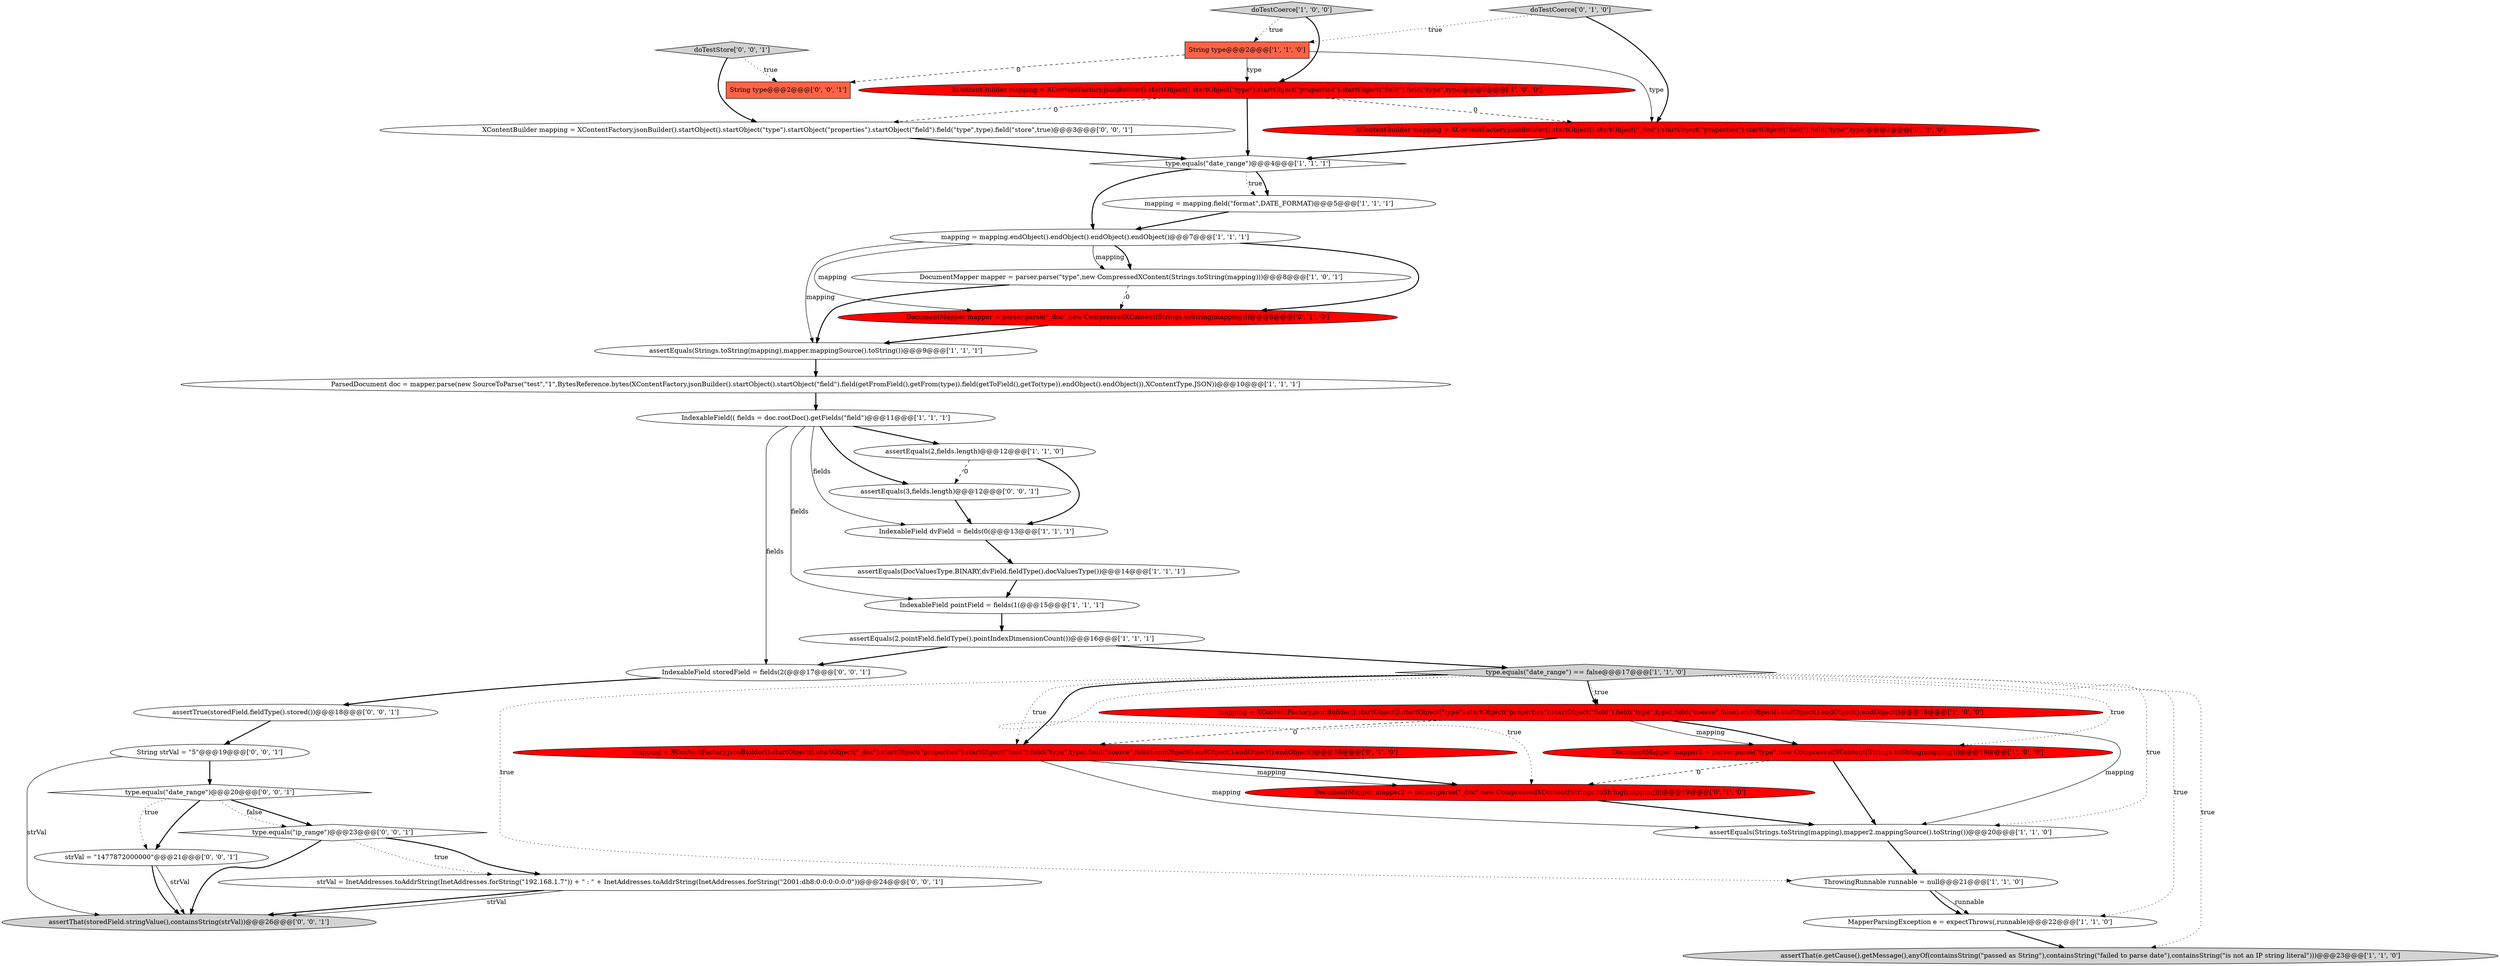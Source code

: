 digraph {
3 [style = filled, label = "doTestCoerce['1', '0', '0']", fillcolor = lightgray, shape = diamond image = "AAA0AAABBB1BBB"];
4 [style = filled, label = "XContentBuilder mapping = XContentFactory.jsonBuilder().startObject().startObject(\"type\").startObject(\"properties\").startObject(\"field\").field(\"type\",type)@@@3@@@['1', '0', '0']", fillcolor = red, shape = ellipse image = "AAA1AAABBB1BBB"];
27 [style = filled, label = "type.equals(\"date_range\")@@@20@@@['0', '0', '1']", fillcolor = white, shape = diamond image = "AAA0AAABBB3BBB"];
12 [style = filled, label = "DocumentMapper mapper = parser.parse(\"type\",new CompressedXContent(Strings.toString(mapping)))@@@8@@@['1', '0', '1']", fillcolor = white, shape = ellipse image = "AAA0AAABBB1BBB"];
2 [style = filled, label = "type.equals(\"date_range\")@@@4@@@['1', '1', '1']", fillcolor = white, shape = diamond image = "AAA0AAABBB1BBB"];
32 [style = filled, label = "IndexableField storedField = fields(2(@@@17@@@['0', '0', '1']", fillcolor = white, shape = ellipse image = "AAA0AAABBB3BBB"];
34 [style = filled, label = "assertEquals(3,fields.length)@@@12@@@['0', '0', '1']", fillcolor = white, shape = ellipse image = "AAA0AAABBB3BBB"];
21 [style = filled, label = "MapperParsingException e = expectThrows(,runnable)@@@22@@@['1', '1', '0']", fillcolor = white, shape = ellipse image = "AAA0AAABBB1BBB"];
0 [style = filled, label = "mapping = mapping.field(\"format\",DATE_FORMAT)@@@5@@@['1', '1', '1']", fillcolor = white, shape = ellipse image = "AAA0AAABBB1BBB"];
15 [style = filled, label = "ParsedDocument doc = mapper.parse(new SourceToParse(\"test\",\"1\",BytesReference.bytes(XContentFactory.jsonBuilder().startObject().startObject(\"field\").field(getFromField(),getFrom(type)).field(getToField(),getTo(type)).endObject().endObject()),XContentType.JSON))@@@10@@@['1', '1', '1']", fillcolor = white, shape = ellipse image = "AAA0AAABBB1BBB"];
29 [style = filled, label = "strVal = InetAddresses.toAddrString(InetAddresses.forString(\"192.168.1.7\")) + \" : \" + InetAddresses.toAddrString(InetAddresses.forString(\"2001:db8:0:0:0:0:0:0\"))@@@24@@@['0', '0', '1']", fillcolor = white, shape = ellipse image = "AAA0AAABBB3BBB"];
24 [style = filled, label = "XContentBuilder mapping = XContentFactory.jsonBuilder().startObject().startObject(\"_doc\").startObject(\"properties\").startObject(\"field\").field(\"type\",type)@@@3@@@['0', '1', '0']", fillcolor = red, shape = ellipse image = "AAA1AAABBB2BBB"];
28 [style = filled, label = "String strVal = \"5\"@@@19@@@['0', '0', '1']", fillcolor = white, shape = ellipse image = "AAA0AAABBB3BBB"];
1 [style = filled, label = "mapping = XContentFactory.jsonBuilder().startObject().startObject(\"type\").startObject(\"properties\").startObject(\"field\").field(\"type\",type).field(\"coerce\",false).endObject().endObject().endObject().endObject()@@@18@@@['1', '0', '0']", fillcolor = red, shape = ellipse image = "AAA1AAABBB1BBB"];
38 [style = filled, label = "assertTrue(storedField.fieldType().stored())@@@18@@@['0', '0', '1']", fillcolor = white, shape = ellipse image = "AAA0AAABBB3BBB"];
5 [style = filled, label = "mapping = mapping.endObject().endObject().endObject().endObject()@@@7@@@['1', '1', '1']", fillcolor = white, shape = ellipse image = "AAA0AAABBB1BBB"];
8 [style = filled, label = "assertEquals(2,fields.length)@@@12@@@['1', '1', '0']", fillcolor = white, shape = ellipse image = "AAA0AAABBB1BBB"];
10 [style = filled, label = "String type@@@2@@@['1', '1', '0']", fillcolor = tomato, shape = box image = "AAA0AAABBB1BBB"];
26 [style = filled, label = "doTestCoerce['0', '1', '0']", fillcolor = lightgray, shape = diamond image = "AAA0AAABBB2BBB"];
35 [style = filled, label = "type.equals(\"ip_range\")@@@23@@@['0', '0', '1']", fillcolor = white, shape = diamond image = "AAA0AAABBB3BBB"];
14 [style = filled, label = "IndexableField(( fields = doc.rootDoc().getFields(\"field\")@@@11@@@['1', '1', '1']", fillcolor = white, shape = ellipse image = "AAA0AAABBB1BBB"];
7 [style = filled, label = "assertEquals(2,pointField.fieldType().pointIndexDimensionCount())@@@16@@@['1', '1', '1']", fillcolor = white, shape = ellipse image = "AAA0AAABBB1BBB"];
19 [style = filled, label = "type.equals(\"date_range\") == false@@@17@@@['1', '1', '0']", fillcolor = lightgray, shape = diamond image = "AAA0AAABBB1BBB"];
6 [style = filled, label = "assertEquals(Strings.toString(mapping),mapper.mappingSource().toString())@@@9@@@['1', '1', '1']", fillcolor = white, shape = ellipse image = "AAA0AAABBB1BBB"];
13 [style = filled, label = "assertEquals(DocValuesType.BINARY,dvField.fieldType().docValuesType())@@@14@@@['1', '1', '1']", fillcolor = white, shape = ellipse image = "AAA0AAABBB1BBB"];
31 [style = filled, label = "XContentBuilder mapping = XContentFactory.jsonBuilder().startObject().startObject(\"type\").startObject(\"properties\").startObject(\"field\").field(\"type\",type).field(\"store\",true)@@@3@@@['0', '0', '1']", fillcolor = white, shape = ellipse image = "AAA0AAABBB3BBB"];
9 [style = filled, label = "assertThat(e.getCause().getMessage(),anyOf(containsString(\"passed as String\"),containsString(\"failed to parse date\"),containsString(\"is not an IP string literal\")))@@@23@@@['1', '1', '0']", fillcolor = lightgray, shape = ellipse image = "AAA0AAABBB1BBB"];
23 [style = filled, label = "DocumentMapper mapper2 = parser.parse(\"_doc\",new CompressedXContent(Strings.toString(mapping)))@@@19@@@['0', '1', '0']", fillcolor = red, shape = ellipse image = "AAA1AAABBB2BBB"];
37 [style = filled, label = "strVal = \"1477872000000\"@@@21@@@['0', '0', '1']", fillcolor = white, shape = ellipse image = "AAA0AAABBB3BBB"];
33 [style = filled, label = "String type@@@2@@@['0', '0', '1']", fillcolor = tomato, shape = box image = "AAA0AAABBB3BBB"];
36 [style = filled, label = "doTestStore['0', '0', '1']", fillcolor = lightgray, shape = diamond image = "AAA0AAABBB3BBB"];
22 [style = filled, label = "DocumentMapper mapper = parser.parse(\"_doc\",new CompressedXContent(Strings.toString(mapping)))@@@8@@@['0', '1', '0']", fillcolor = red, shape = ellipse image = "AAA1AAABBB2BBB"];
17 [style = filled, label = "assertEquals(Strings.toString(mapping),mapper2.mappingSource().toString())@@@20@@@['1', '1', '0']", fillcolor = white, shape = ellipse image = "AAA0AAABBB1BBB"];
16 [style = filled, label = "IndexableField dvField = fields(0(@@@13@@@['1', '1', '1']", fillcolor = white, shape = ellipse image = "AAA0AAABBB1BBB"];
20 [style = filled, label = "DocumentMapper mapper2 = parser.parse(\"type\",new CompressedXContent(Strings.toString(mapping)))@@@19@@@['1', '0', '0']", fillcolor = red, shape = ellipse image = "AAA1AAABBB1BBB"];
30 [style = filled, label = "assertThat(storedField.stringValue(),containsString(strVal))@@@26@@@['0', '0', '1']", fillcolor = lightgray, shape = ellipse image = "AAA0AAABBB3BBB"];
11 [style = filled, label = "ThrowingRunnable runnable = null@@@21@@@['1', '1', '0']", fillcolor = white, shape = ellipse image = "AAA0AAABBB1BBB"];
18 [style = filled, label = "IndexableField pointField = fields(1(@@@15@@@['1', '1', '1']", fillcolor = white, shape = ellipse image = "AAA0AAABBB1BBB"];
25 [style = filled, label = "mapping = XContentFactory.jsonBuilder().startObject().startObject(\"_doc\").startObject(\"properties\").startObject(\"field\").field(\"type\",type).field(\"coerce\",false).endObject().endObject().endObject().endObject()@@@18@@@['0', '1', '0']", fillcolor = red, shape = ellipse image = "AAA1AAABBB2BBB"];
37->30 [style = solid, label="strVal"];
35->29 [style = dotted, label="true"];
8->16 [style = bold, label=""];
19->1 [style = dotted, label="true"];
7->32 [style = bold, label=""];
1->17 [style = solid, label="mapping"];
16->13 [style = bold, label=""];
20->17 [style = bold, label=""];
2->0 [style = dotted, label="true"];
14->16 [style = solid, label="fields"];
35->29 [style = bold, label=""];
5->22 [style = solid, label="mapping"];
11->21 [style = solid, label="runnable"];
25->23 [style = solid, label="mapping"];
15->14 [style = bold, label=""];
24->2 [style = bold, label=""];
29->30 [style = bold, label=""];
38->28 [style = bold, label=""];
19->17 [style = dotted, label="true"];
25->23 [style = bold, label=""];
19->25 [style = dotted, label="true"];
19->20 [style = dotted, label="true"];
37->30 [style = bold, label=""];
11->21 [style = bold, label=""];
14->18 [style = solid, label="fields"];
36->31 [style = bold, label=""];
3->10 [style = dotted, label="true"];
4->31 [style = dashed, label="0"];
1->20 [style = bold, label=""];
19->23 [style = dotted, label="true"];
8->34 [style = dashed, label="0"];
14->34 [style = bold, label=""];
31->2 [style = bold, label=""];
10->33 [style = dashed, label="0"];
19->21 [style = dotted, label="true"];
4->2 [style = bold, label=""];
26->24 [style = bold, label=""];
12->6 [style = bold, label=""];
27->37 [style = dotted, label="true"];
3->4 [style = bold, label=""];
27->35 [style = bold, label=""];
6->15 [style = bold, label=""];
19->25 [style = bold, label=""];
32->38 [style = bold, label=""];
19->1 [style = bold, label=""];
27->37 [style = bold, label=""];
2->0 [style = bold, label=""];
28->30 [style = solid, label="strVal"];
21->9 [style = bold, label=""];
29->30 [style = solid, label="strVal"];
5->12 [style = solid, label="mapping"];
5->12 [style = bold, label=""];
19->11 [style = dotted, label="true"];
5->6 [style = solid, label="mapping"];
26->10 [style = dotted, label="true"];
34->16 [style = bold, label=""];
10->24 [style = solid, label="type"];
1->20 [style = solid, label="mapping"];
14->32 [style = solid, label="fields"];
19->9 [style = dotted, label="true"];
25->17 [style = solid, label="mapping"];
12->22 [style = dashed, label="0"];
20->23 [style = dashed, label="0"];
22->6 [style = bold, label=""];
23->17 [style = bold, label=""];
14->8 [style = bold, label=""];
28->27 [style = bold, label=""];
4->24 [style = dashed, label="0"];
18->7 [style = bold, label=""];
27->35 [style = dotted, label="false"];
1->25 [style = dashed, label="0"];
5->22 [style = bold, label=""];
10->4 [style = solid, label="type"];
7->19 [style = bold, label=""];
35->30 [style = bold, label=""];
0->5 [style = bold, label=""];
13->18 [style = bold, label=""];
2->5 [style = bold, label=""];
17->11 [style = bold, label=""];
36->33 [style = dotted, label="true"];
}
